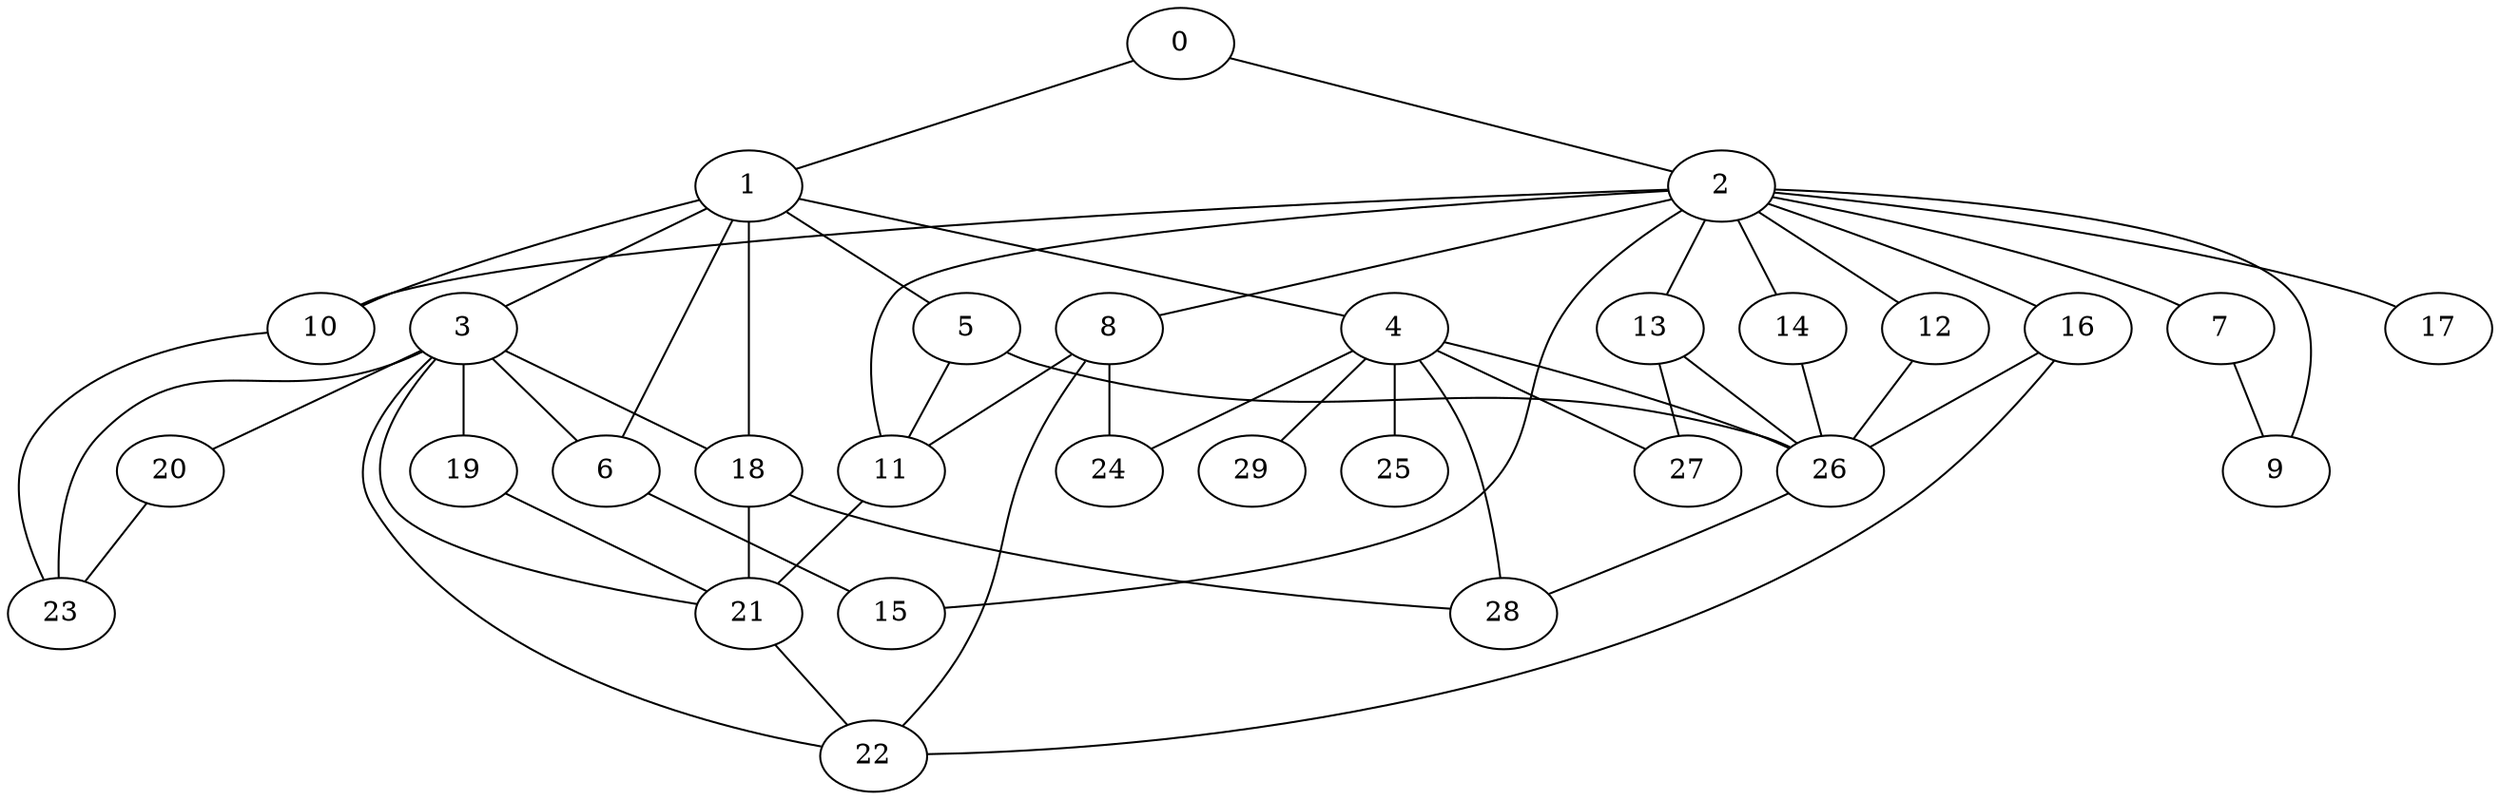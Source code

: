 
graph graphname {
    0 -- 1
0 -- 2
1 -- 3
1 -- 4
1 -- 5
1 -- 6
1 -- 10
1 -- 18
2 -- 7
2 -- 8
2 -- 9
2 -- 10
2 -- 11
2 -- 12
2 -- 13
2 -- 14
2 -- 15
2 -- 16
2 -- 17
3 -- 18
3 -- 19
3 -- 20
3 -- 21
3 -- 22
3 -- 23
3 -- 6
4 -- 24
4 -- 25
4 -- 26
4 -- 27
4 -- 28
4 -- 29
5 -- 26
5 -- 11
6 -- 15
7 -- 9
8 -- 24
8 -- 11
8 -- 22
10 -- 23
11 -- 21
12 -- 26
13 -- 26
13 -- 27
14 -- 26
16 -- 22
16 -- 26
18 -- 28
18 -- 21
19 -- 21
20 -- 23
21 -- 22
26 -- 28

}
